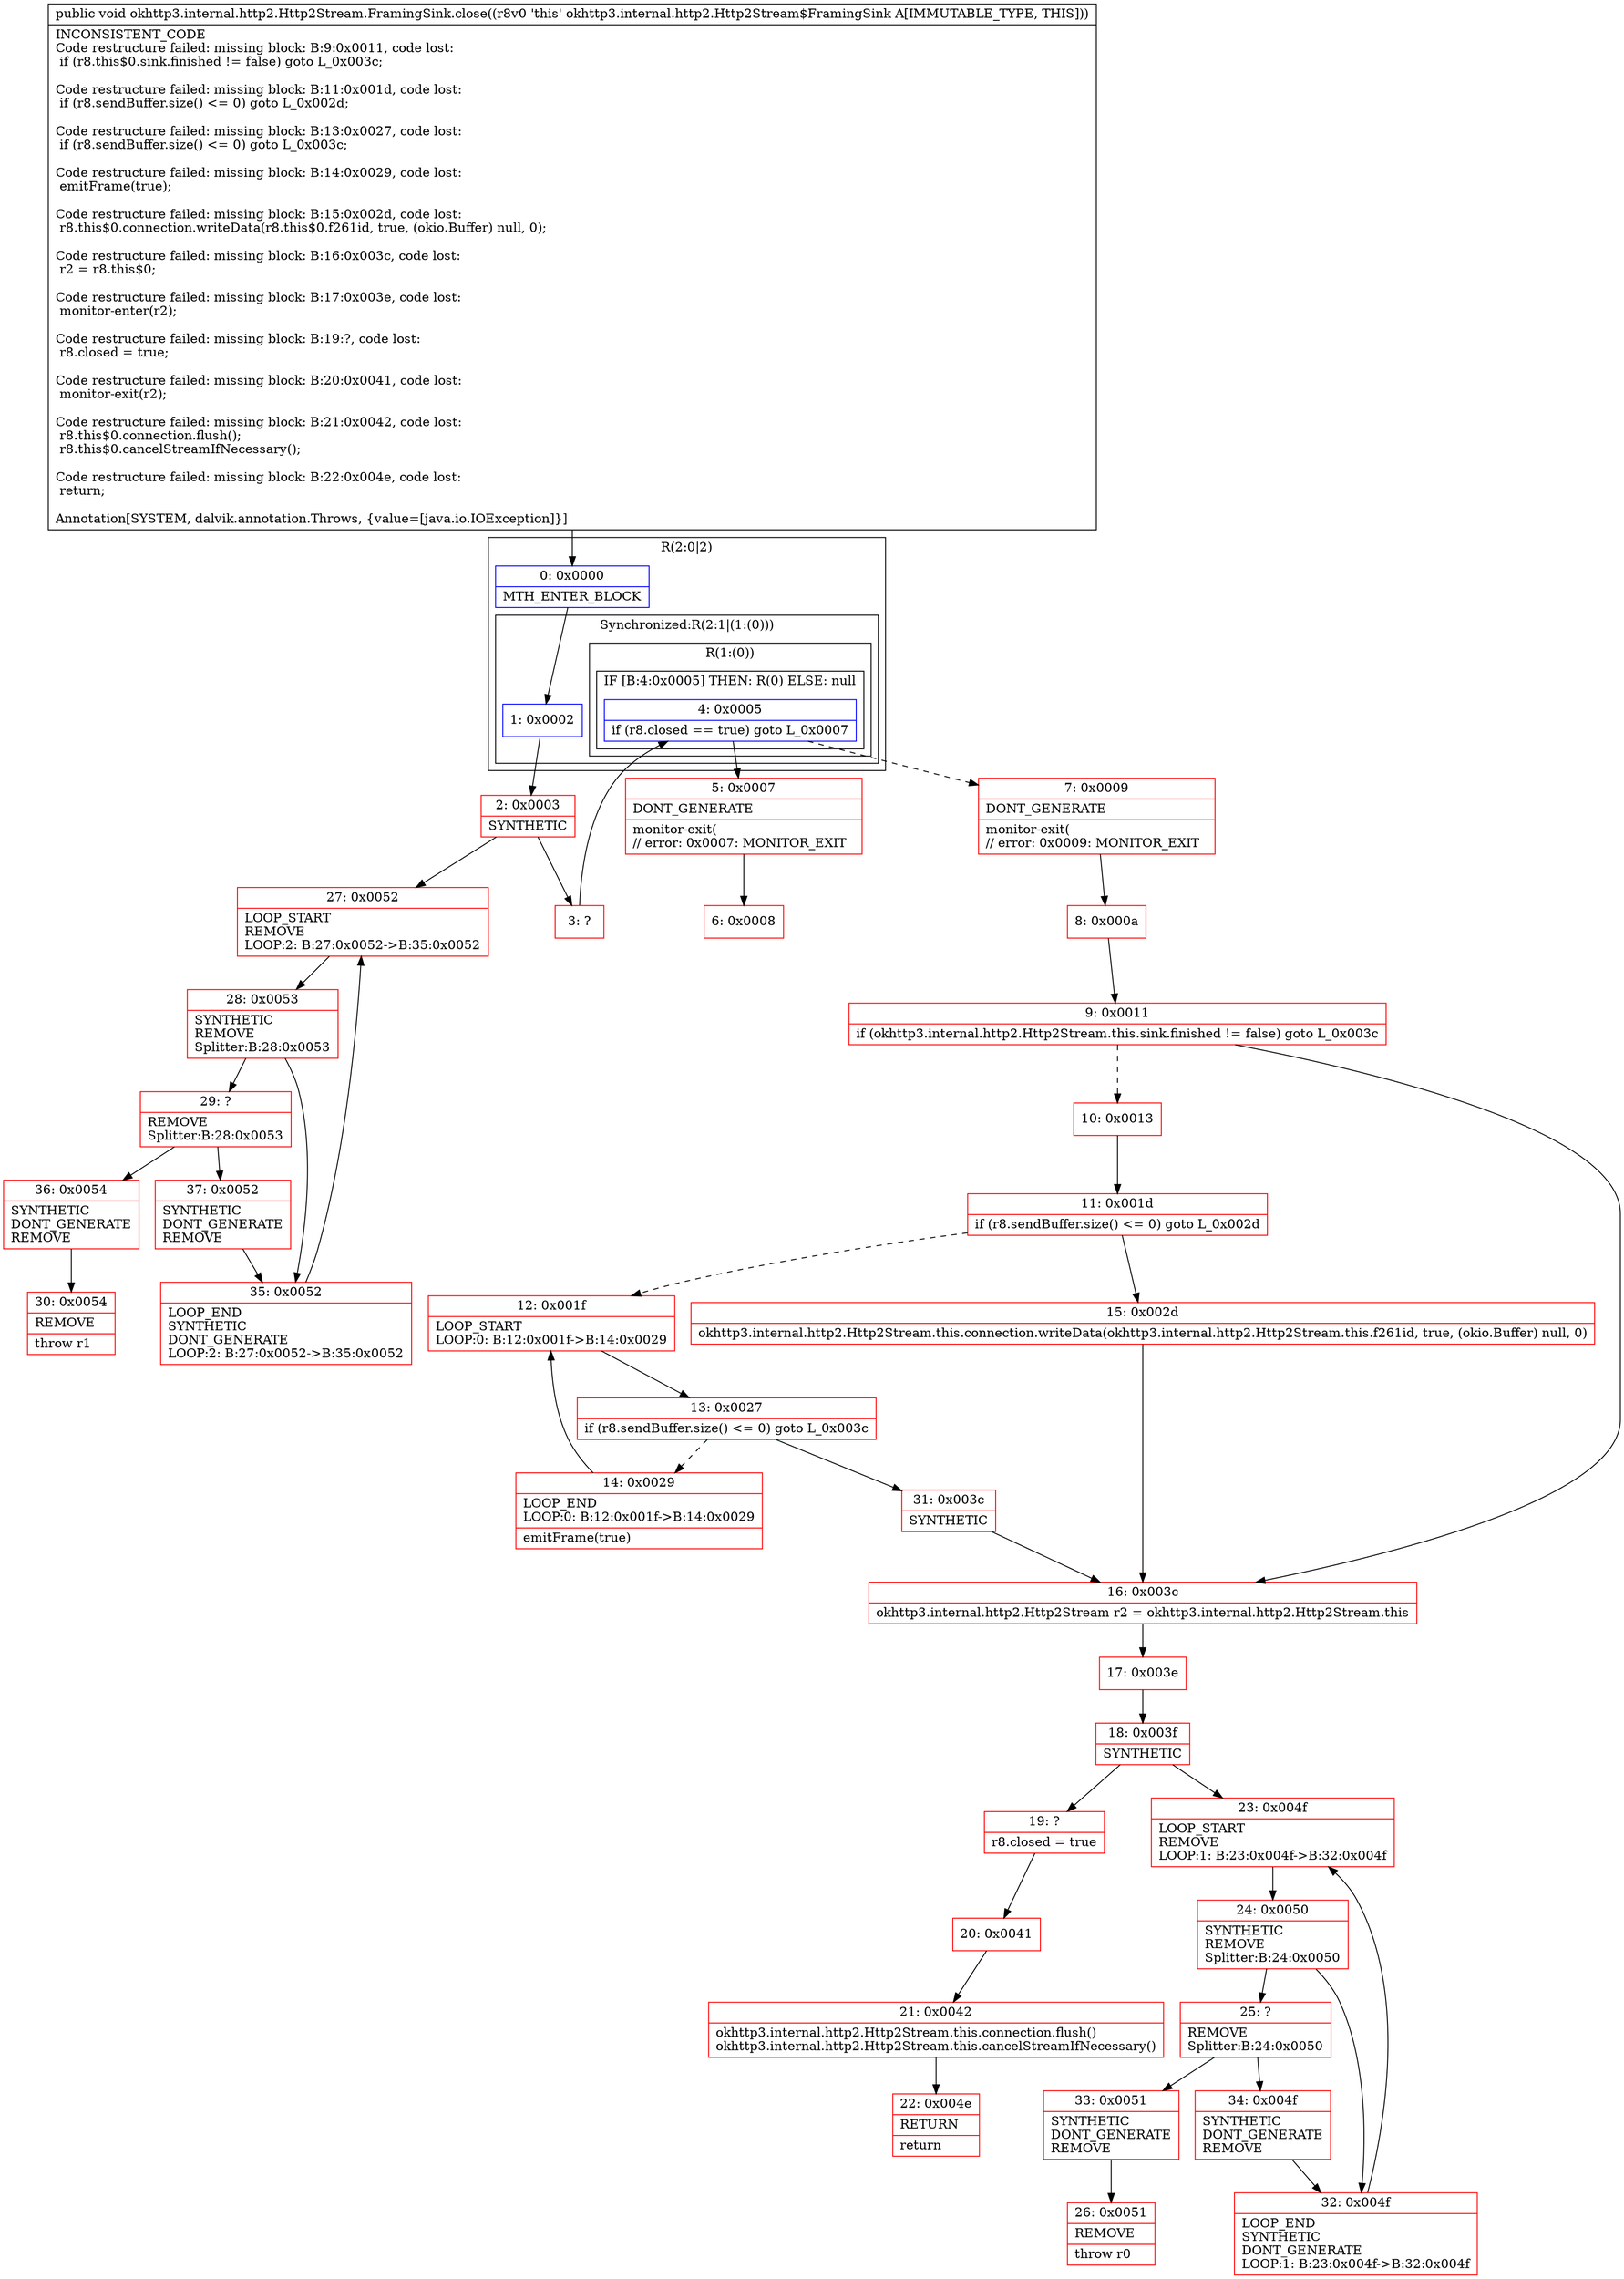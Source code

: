 digraph "CFG forokhttp3.internal.http2.Http2Stream.FramingSink.close()V" {
subgraph cluster_Region_1075755962 {
label = "R(2:0|2)";
node [shape=record,color=blue];
Node_0 [shape=record,label="{0\:\ 0x0000|MTH_ENTER_BLOCK\l}"];
subgraph cluster_SynchronizedRegion_2013293187 {
label = "Synchronized:R(2:1|(1:(0)))";
node [shape=record,color=blue];
Node_1 [shape=record,label="{1\:\ 0x0002}"];
subgraph cluster_Region_1553129905 {
label = "R(1:(0))";
node [shape=record,color=blue];
subgraph cluster_IfRegion_1344983454 {
label = "IF [B:4:0x0005] THEN: R(0) ELSE: null";
node [shape=record,color=blue];
Node_4 [shape=record,label="{4\:\ 0x0005|if (r8.closed == true) goto L_0x0007\l}"];
subgraph cluster_Region_1708942154 {
label = "R(0)";
node [shape=record,color=blue];
}
}
}
}
}
Node_2 [shape=record,color=red,label="{2\:\ 0x0003|SYNTHETIC\l}"];
Node_3 [shape=record,color=red,label="{3\:\ ?}"];
Node_5 [shape=record,color=red,label="{5\:\ 0x0007|DONT_GENERATE\l|monitor\-exit(\l\/\/ error: 0x0007: MONITOR_EXIT  \l}"];
Node_6 [shape=record,color=red,label="{6\:\ 0x0008}"];
Node_7 [shape=record,color=red,label="{7\:\ 0x0009|DONT_GENERATE\l|monitor\-exit(\l\/\/ error: 0x0009: MONITOR_EXIT  \l}"];
Node_8 [shape=record,color=red,label="{8\:\ 0x000a}"];
Node_9 [shape=record,color=red,label="{9\:\ 0x0011|if (okhttp3.internal.http2.Http2Stream.this.sink.finished != false) goto L_0x003c\l}"];
Node_10 [shape=record,color=red,label="{10\:\ 0x0013}"];
Node_11 [shape=record,color=red,label="{11\:\ 0x001d|if (r8.sendBuffer.size() \<= 0) goto L_0x002d\l}"];
Node_12 [shape=record,color=red,label="{12\:\ 0x001f|LOOP_START\lLOOP:0: B:12:0x001f\-\>B:14:0x0029\l}"];
Node_13 [shape=record,color=red,label="{13\:\ 0x0027|if (r8.sendBuffer.size() \<= 0) goto L_0x003c\l}"];
Node_14 [shape=record,color=red,label="{14\:\ 0x0029|LOOP_END\lLOOP:0: B:12:0x001f\-\>B:14:0x0029\l|emitFrame(true)\l}"];
Node_15 [shape=record,color=red,label="{15\:\ 0x002d|okhttp3.internal.http2.Http2Stream.this.connection.writeData(okhttp3.internal.http2.Http2Stream.this.f261id, true, (okio.Buffer) null, 0)\l}"];
Node_16 [shape=record,color=red,label="{16\:\ 0x003c|okhttp3.internal.http2.Http2Stream r2 = okhttp3.internal.http2.Http2Stream.this\l}"];
Node_17 [shape=record,color=red,label="{17\:\ 0x003e}"];
Node_18 [shape=record,color=red,label="{18\:\ 0x003f|SYNTHETIC\l}"];
Node_19 [shape=record,color=red,label="{19\:\ ?|r8.closed = true\l}"];
Node_20 [shape=record,color=red,label="{20\:\ 0x0041}"];
Node_21 [shape=record,color=red,label="{21\:\ 0x0042|okhttp3.internal.http2.Http2Stream.this.connection.flush()\lokhttp3.internal.http2.Http2Stream.this.cancelStreamIfNecessary()\l}"];
Node_22 [shape=record,color=red,label="{22\:\ 0x004e|RETURN\l|return\l}"];
Node_23 [shape=record,color=red,label="{23\:\ 0x004f|LOOP_START\lREMOVE\lLOOP:1: B:23:0x004f\-\>B:32:0x004f\l}"];
Node_24 [shape=record,color=red,label="{24\:\ 0x0050|SYNTHETIC\lREMOVE\lSplitter:B:24:0x0050\l}"];
Node_25 [shape=record,color=red,label="{25\:\ ?|REMOVE\lSplitter:B:24:0x0050\l}"];
Node_26 [shape=record,color=red,label="{26\:\ 0x0051|REMOVE\l|throw r0\l}"];
Node_27 [shape=record,color=red,label="{27\:\ 0x0052|LOOP_START\lREMOVE\lLOOP:2: B:27:0x0052\-\>B:35:0x0052\l}"];
Node_28 [shape=record,color=red,label="{28\:\ 0x0053|SYNTHETIC\lREMOVE\lSplitter:B:28:0x0053\l}"];
Node_29 [shape=record,color=red,label="{29\:\ ?|REMOVE\lSplitter:B:28:0x0053\l}"];
Node_30 [shape=record,color=red,label="{30\:\ 0x0054|REMOVE\l|throw r1\l}"];
Node_31 [shape=record,color=red,label="{31\:\ 0x003c|SYNTHETIC\l}"];
Node_32 [shape=record,color=red,label="{32\:\ 0x004f|LOOP_END\lSYNTHETIC\lDONT_GENERATE\lLOOP:1: B:23:0x004f\-\>B:32:0x004f\l}"];
Node_33 [shape=record,color=red,label="{33\:\ 0x0051|SYNTHETIC\lDONT_GENERATE\lREMOVE\l}"];
Node_34 [shape=record,color=red,label="{34\:\ 0x004f|SYNTHETIC\lDONT_GENERATE\lREMOVE\l}"];
Node_35 [shape=record,color=red,label="{35\:\ 0x0052|LOOP_END\lSYNTHETIC\lDONT_GENERATE\lLOOP:2: B:27:0x0052\-\>B:35:0x0052\l}"];
Node_36 [shape=record,color=red,label="{36\:\ 0x0054|SYNTHETIC\lDONT_GENERATE\lREMOVE\l}"];
Node_37 [shape=record,color=red,label="{37\:\ 0x0052|SYNTHETIC\lDONT_GENERATE\lREMOVE\l}"];
MethodNode[shape=record,label="{public void okhttp3.internal.http2.Http2Stream.FramingSink.close((r8v0 'this' okhttp3.internal.http2.Http2Stream$FramingSink A[IMMUTABLE_TYPE, THIS]))  | INCONSISTENT_CODE\lCode restructure failed: missing block: B:9:0x0011, code lost:\l    if (r8.this$0.sink.finished != false) goto L_0x003c;\l\lCode restructure failed: missing block: B:11:0x001d, code lost:\l    if (r8.sendBuffer.size() \<= 0) goto L_0x002d;\l\lCode restructure failed: missing block: B:13:0x0027, code lost:\l    if (r8.sendBuffer.size() \<= 0) goto L_0x003c;\l\lCode restructure failed: missing block: B:14:0x0029, code lost:\l    emitFrame(true);\l\lCode restructure failed: missing block: B:15:0x002d, code lost:\l    r8.this$0.connection.writeData(r8.this$0.f261id, true, (okio.Buffer) null, 0);\l\lCode restructure failed: missing block: B:16:0x003c, code lost:\l    r2 = r8.this$0;\l\lCode restructure failed: missing block: B:17:0x003e, code lost:\l    monitor\-enter(r2);\l\lCode restructure failed: missing block: B:19:?, code lost:\l    r8.closed = true;\l\lCode restructure failed: missing block: B:20:0x0041, code lost:\l    monitor\-exit(r2);\l\lCode restructure failed: missing block: B:21:0x0042, code lost:\l    r8.this$0.connection.flush();\l    r8.this$0.cancelStreamIfNecessary();\l\lCode restructure failed: missing block: B:22:0x004e, code lost:\l    return;\l\lAnnotation[SYSTEM, dalvik.annotation.Throws, \{value=[java.io.IOException]\}]\l}"];
MethodNode -> Node_0;
Node_0 -> Node_1;
Node_1 -> Node_2;
Node_4 -> Node_5;
Node_4 -> Node_7[style=dashed];
Node_2 -> Node_3;
Node_2 -> Node_27;
Node_3 -> Node_4;
Node_5 -> Node_6;
Node_7 -> Node_8;
Node_8 -> Node_9;
Node_9 -> Node_10[style=dashed];
Node_9 -> Node_16;
Node_10 -> Node_11;
Node_11 -> Node_12[style=dashed];
Node_11 -> Node_15;
Node_12 -> Node_13;
Node_13 -> Node_14[style=dashed];
Node_13 -> Node_31;
Node_14 -> Node_12;
Node_15 -> Node_16;
Node_16 -> Node_17;
Node_17 -> Node_18;
Node_18 -> Node_19;
Node_18 -> Node_23;
Node_19 -> Node_20;
Node_20 -> Node_21;
Node_21 -> Node_22;
Node_23 -> Node_24;
Node_24 -> Node_25;
Node_24 -> Node_32;
Node_25 -> Node_33;
Node_25 -> Node_34;
Node_27 -> Node_28;
Node_28 -> Node_29;
Node_28 -> Node_35;
Node_29 -> Node_36;
Node_29 -> Node_37;
Node_31 -> Node_16;
Node_32 -> Node_23;
Node_33 -> Node_26;
Node_34 -> Node_32;
Node_35 -> Node_27;
Node_36 -> Node_30;
Node_37 -> Node_35;
}


